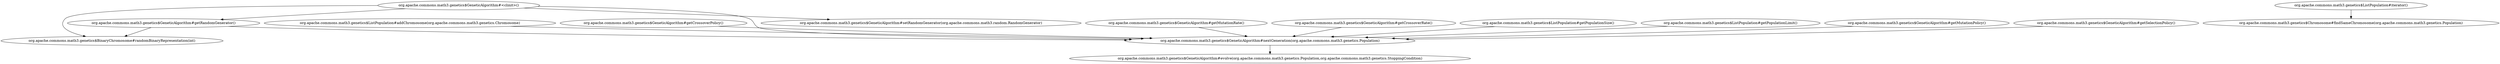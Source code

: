 digraph G {
  "org.apache.commons.math3.genetics$ListPopulation#addChromosome(org.apache.commons.math3.genetics.Chromosome)" -> "org.apache.commons.math3.genetics$GeneticAlgorithm#nextGeneration(org.apache.commons.math3.genetics.Population)";
  "org.apache.commons.math3.genetics$GeneticAlgorithm#nextGeneration(org.apache.commons.math3.genetics.Population)" -> "org.apache.commons.math3.genetics$GeneticAlgorithm#evolve(org.apache.commons.math3.genetics.Population,org.apache.commons.math3.genetics.StoppingCondition)";
  "org.apache.commons.math3.genetics$GeneticAlgorithm#getCrossoverPolicy()" -> "org.apache.commons.math3.genetics$GeneticAlgorithm#nextGeneration(org.apache.commons.math3.genetics.Population)";
  "org.apache.commons.math3.genetics$GeneticAlgorithm#<clinit>()" -> "org.apache.commons.math3.genetics$GeneticAlgorithm#getRandomGenerator()";
  "org.apache.commons.math3.genetics$GeneticAlgorithm#<clinit>()" -> "org.apache.commons.math3.genetics$BinaryChromosome#randomBinaryRepresentation(int)";
  "org.apache.commons.math3.genetics$GeneticAlgorithm#<clinit>()" -> "org.apache.commons.math3.genetics$GeneticAlgorithm#setRandomGenerator(org.apache.commons.math3.random.RandomGenerator)";
  "org.apache.commons.math3.genetics$GeneticAlgorithm#<clinit>()" -> "org.apache.commons.math3.genetics$GeneticAlgorithm#nextGeneration(org.apache.commons.math3.genetics.Population)";
  "org.apache.commons.math3.genetics$GeneticAlgorithm#getRandomGenerator()" -> "org.apache.commons.math3.genetics$BinaryChromosome#randomBinaryRepresentation(int)";
  "org.apache.commons.math3.genetics$GeneticAlgorithm#getRandomGenerator()" -> "org.apache.commons.math3.genetics$GeneticAlgorithm#nextGeneration(org.apache.commons.math3.genetics.Population)";
  "org.apache.commons.math3.genetics$GeneticAlgorithm#getMutationRate()" -> "org.apache.commons.math3.genetics$GeneticAlgorithm#nextGeneration(org.apache.commons.math3.genetics.Population)";
  "org.apache.commons.math3.genetics$ListPopulation#iterator()" -> "org.apache.commons.math3.genetics$Chromosome#findSameChromosome(org.apache.commons.math3.genetics.Population)";
  "org.apache.commons.math3.genetics$GeneticAlgorithm#getCrossoverRate()" -> "org.apache.commons.math3.genetics$GeneticAlgorithm#nextGeneration(org.apache.commons.math3.genetics.Population)";
  "org.apache.commons.math3.genetics$ListPopulation#getPopulationSize()" -> "org.apache.commons.math3.genetics$GeneticAlgorithm#nextGeneration(org.apache.commons.math3.genetics.Population)";
  "org.apache.commons.math3.genetics$ListPopulation#getPopulationLimit()" -> "org.apache.commons.math3.genetics$GeneticAlgorithm#nextGeneration(org.apache.commons.math3.genetics.Population)";
  "org.apache.commons.math3.genetics$GeneticAlgorithm#getMutationPolicy()" -> "org.apache.commons.math3.genetics$GeneticAlgorithm#nextGeneration(org.apache.commons.math3.genetics.Population)";
  "org.apache.commons.math3.genetics$GeneticAlgorithm#getSelectionPolicy()" -> "org.apache.commons.math3.genetics$GeneticAlgorithm#nextGeneration(org.apache.commons.math3.genetics.Population)";
}
